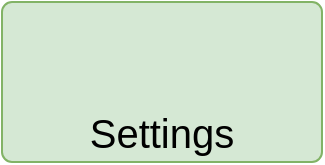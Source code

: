 <mxfile version="13.9.9" type="device"><diagram id="N2Mehp-oBZEc7p7GKcFP" name="main_page"><mxGraphModel dx="782" dy="542" grid="1" gridSize="10" guides="1" tooltips="1" connect="1" arrows="1" fold="1" page="1" pageScale="1" pageWidth="1400" pageHeight="900" math="0" shadow="0"><root><mxCell id="0"/><mxCell id="1" parent="0"/><mxCell id="ZFT9Vk5EfGUxSKX6RN9A-3" value="&lt;font style=&quot;font-size: 20px&quot;&gt;Settings&lt;/font&gt;" style="html=1;shadow=0;dashed=0;shape=mxgraph.bootstrap.rrect;rSize=5;strokeColor=#82b366;html=1;whiteSpace=wrap;fillColor=#d5e8d4;verticalAlign=center;align=center;spacing=20;spacingBottom=0;fontSize=14;" vertex="1" parent="1"><mxGeometry x="80" y="40" width="160" height="80" as="geometry"/></mxCell></root></mxGraphModel></diagram></mxfile>